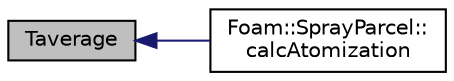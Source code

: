 digraph "Taverage"
{
  bgcolor="transparent";
  edge [fontname="Helvetica",fontsize="10",labelfontname="Helvetica",labelfontsize="10"];
  node [fontname="Helvetica",fontsize="10",shape=record];
  rankdir="LR";
  Node1 [label="Taverage",height=0.2,width=0.4,color="black", fillcolor="grey75", style="filled", fontcolor="black"];
  Node1 -> Node2 [dir="back",color="midnightblue",fontsize="10",style="solid",fontname="Helvetica"];
  Node2 [label="Foam::SprayParcel::\lcalcAtomization",height=0.2,width=0.4,color="black",URL="$a02398.html#a56afb8fb801bc0e2fc6afa3eb81d2cf2",tooltip="Correct parcel properties according to atomization model. "];
}
